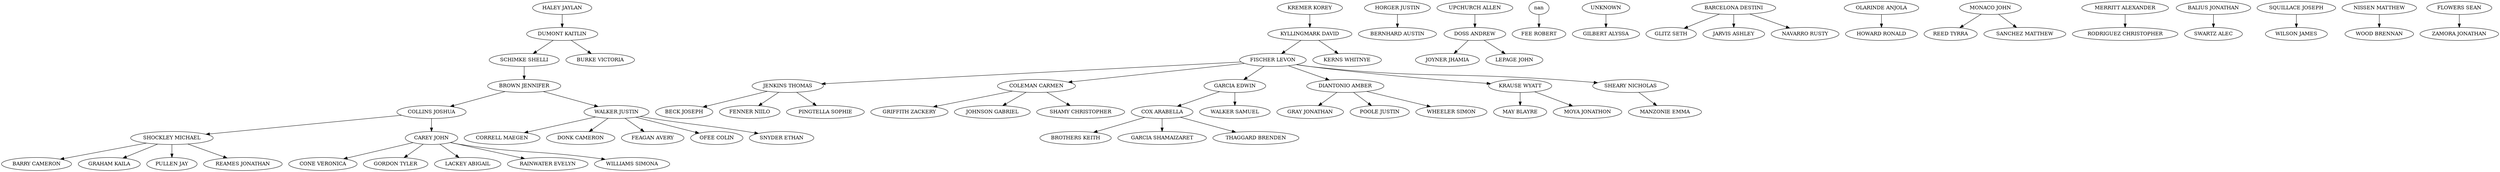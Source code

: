 strict digraph  {
"SHOCKLEY MICHAEL";
"BARRY CAMERON";
"JENKINS THOMAS";
"BECK JOSEPH";
"HORGER JUSTIN";
"BERNHARD AUSTIN";
"COX ARABELLA";
"BROTHERS KEITH";
"SCHIMKE SHELLI";
"BROWN JENNIFER";
"DUMONT KAITLIN";
"BURKE VICTORIA";
"COLLINS JOSHUA";
"CAREY JOHN";
"FISCHER LEVON";
"COLEMAN CARMEN";
"CONE VERONICA";
"WALKER JUSTIN";
"CORRELL MAEGEN";
"GARCIA EDWIN";
"DIANTONIO AMBER";
"DONK CAMERON";
"UPCHURCH ALLEN";
"DOSS ANDREW";
"HALEY JAYLAN";
"FEAGAN AVERY";
nan;
"FEE ROBERT";
"FENNER NIILO";
"KYLLINGMARK DAVID";
"GARCIA SHAMAIZARET";
UNKNOWN;
"GILBERT ALYSSA";
"BARCELONA DESTINI";
"GLITZ SETH";
"GORDON TYLER";
"GRAHAM KAILA";
"GRAY JONATHAN";
"GRIFFITH ZACKERY";
"OLARINDE ANJOLA";
"HOWARD RONALD";
"JARVIS ASHLEY";
"JOHNSON GABRIEL";
"JOYNER JHAMIA";
"KERNS WHITNYE";
"KRAUSE WYATT";
"KREMER KOREY";
"LACKEY ABIGAIL";
"LEPAGE JOHN";
"SHEARY NICHOLAS";
"MANZONIE EMMA";
"MAY BLAYRE";
"MOYA JONATHON";
"NAVARRO RUSTY";
"OFEE COLIN";
"PINGTELLA SOPHIE";
"POOLE JUSTIN";
"PULLEN JAY";
"RAINWATER EVELYN";
"REAMES JONATHAN";
"MONACO JOHN";
"REED TYRRA";
"MERRITT ALEXANDER";
"RODRIGUEZ CHRISTOPHER";
"SANCHEZ MATTHEW";
"SHAMY CHRISTOPHER";
"SNYDER ETHAN";
"BALIUS JONATHAN";
"SWARTZ ALEC";
"THAGGARD BRENDEN";
"WALKER SAMUEL";
"WHEELER SIMON";
"WILLIAMS SIMONA";
"SQUILLACE JOSEPH";
"WILSON JAMES";
"NISSEN MATTHEW";
"WOOD BRENNAN";
"FLOWERS SEAN";
"ZAMORA JONATHAN";
"SHOCKLEY MICHAEL" -> "BARRY CAMERON"  [GRADE=SRA];
"SHOCKLEY MICHAEL" -> "GRAHAM KAILA"  [GRADE=A1C];
"SHOCKLEY MICHAEL" -> "PULLEN JAY"  [GRADE=SRA];
"SHOCKLEY MICHAEL" -> "REAMES JONATHAN"  [GRADE=SRA];
"JENKINS THOMAS" -> "BECK JOSEPH"  [GRADE=SRA];
"JENKINS THOMAS" -> "FENNER NIILO"  [GRADE=SRA];
"JENKINS THOMAS" -> "PINGTELLA SOPHIE"  [GRADE=SRA];
"HORGER JUSTIN" -> "BERNHARD AUSTIN"  [GRADE=SRA];
"COX ARABELLA" -> "BROTHERS KEITH"  [GRADE=SRA];
"COX ARABELLA" -> "GARCIA SHAMAIZARET"  [GRADE=A1C];
"COX ARABELLA" -> "THAGGARD BRENDEN"  [GRADE=SRA];
"SCHIMKE SHELLI" -> "BROWN JENNIFER"  [GRADE=MSG];
"BROWN JENNIFER" -> "COLLINS JOSHUA"  [GRADE=TSG];
"BROWN JENNIFER" -> "WALKER JUSTIN"  [GRADE=SSG];
"DUMONT KAITLIN" -> "BURKE VICTORIA"  [GRADE=MSG];
"DUMONT KAITLIN" -> "SCHIMKE SHELLI"  [GRADE=CPT];
"COLLINS JOSHUA" -> "CAREY JOHN"  [GRADE=SSG];
"COLLINS JOSHUA" -> "SHOCKLEY MICHAEL"  [GRADE=SSG];
"CAREY JOHN" -> "CONE VERONICA"  [GRADE=A1C];
"CAREY JOHN" -> "GORDON TYLER"  [GRADE=SRA];
"CAREY JOHN" -> "LACKEY ABIGAIL"  [GRADE=SRA];
"CAREY JOHN" -> "RAINWATER EVELYN"  [GRADE=A1C];
"CAREY JOHN" -> "WILLIAMS SIMONA"  [GRADE=SRA];
"FISCHER LEVON" -> "COLEMAN CARMEN"  [GRADE=SSG];
"FISCHER LEVON" -> "DIANTONIO AMBER"  [GRADE=SSG];
"FISCHER LEVON" -> "GARCIA EDWIN"  [GRADE=TSG];
"FISCHER LEVON" -> "JENKINS THOMAS"  [GRADE=SSG];
"FISCHER LEVON" -> "KRAUSE WYATT"  [GRADE=SSG];
"FISCHER LEVON" -> "SHEARY NICHOLAS"  [GRADE=SSG];
"COLEMAN CARMEN" -> "GRIFFITH ZACKERY"  [GRADE=A1C];
"COLEMAN CARMEN" -> "JOHNSON GABRIEL"  [GRADE=AMN];
"COLEMAN CARMEN" -> "SHAMY CHRISTOPHER"  [GRADE=SRA];
"WALKER JUSTIN" -> "CORRELL MAEGEN"  [GRADE=SRA];
"WALKER JUSTIN" -> "DONK CAMERON"  [GRADE=SRA];
"WALKER JUSTIN" -> "FEAGAN AVERY"  [GRADE=SRA];
"WALKER JUSTIN" -> "OFEE COLIN"  [GRADE=A1C];
"WALKER JUSTIN" -> "SNYDER ETHAN"  [GRADE=SRA];
"GARCIA EDWIN" -> "COX ARABELLA"  [GRADE=SSG];
"GARCIA EDWIN" -> "WALKER SAMUEL"  [GRADE=SRA];
"DIANTONIO AMBER" -> "GRAY JONATHAN"  [GRADE=SRA];
"DIANTONIO AMBER" -> "POOLE JUSTIN"  [GRADE=A1C];
"DIANTONIO AMBER" -> "WHEELER SIMON"  [GRADE=A1C];
"UPCHURCH ALLEN" -> "DOSS ANDREW"  [GRADE=TSG];
"DOSS ANDREW" -> "JOYNER JHAMIA"  [GRADE=SRA];
"DOSS ANDREW" -> "LEPAGE JOHN"  [GRADE=AMN];
"HALEY JAYLAN" -> "DUMONT KAITLIN"  [GRADE=CPT];
nan -> "FEE ROBERT"  [GRADE="2LT"];
"KYLLINGMARK DAVID" -> "FISCHER LEVON"  [GRADE=TSG];
"KYLLINGMARK DAVID" -> "KERNS WHITNYE"  [GRADE=TSG];
UNKNOWN -> "GILBERT ALYSSA"  [GRADE=A1C];
"BARCELONA DESTINI" -> "GLITZ SETH"  [GRADE=A1C];
"BARCELONA DESTINI" -> "JARVIS ASHLEY"  [GRADE=SRA];
"BARCELONA DESTINI" -> "NAVARRO RUSTY"  [GRADE=A1C];
"OLARINDE ANJOLA" -> "HOWARD RONALD"  [GRADE=MSG];
"KRAUSE WYATT" -> "MAY BLAYRE"  [GRADE=SRA];
"KRAUSE WYATT" -> "MOYA JONATHON"  [GRADE=A1C];
"KREMER KOREY" -> "KYLLINGMARK DAVID"  [GRADE=MSG];
"SHEARY NICHOLAS" -> "MANZONIE EMMA"  [GRADE=A1C];
"MONACO JOHN" -> "REED TYRRA"  [GRADE=SSG];
"MONACO JOHN" -> "SANCHEZ MATTHEW"  [GRADE=A1C];
"MERRITT ALEXANDER" -> "RODRIGUEZ CHRISTOPHER"  [GRADE=A1C];
"BALIUS JONATHAN" -> "SWARTZ ALEC"  [GRADE=SSG];
"SQUILLACE JOSEPH" -> "WILSON JAMES"  [GRADE=SRA];
"NISSEN MATTHEW" -> "WOOD BRENNAN"  [GRADE=TSG];
"FLOWERS SEAN" -> "ZAMORA JONATHAN"  [GRADE=SRA];
}

